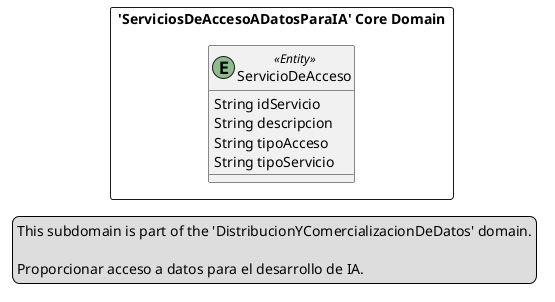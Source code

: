 @startuml

skinparam componentStyle uml2

package "'ServiciosDeAccesoADatosParaIA' Core Domain" <<Rectangle>> {
	class ServicioDeAcceso <<(E,DarkSeaGreen) Entity>> {
		String idServicio
		String descripcion
		String tipoAcceso
		String tipoServicio
	}
}
legend left
  This subdomain is part of the 'DistribucionYComercializacionDeDatos' domain.

  Proporcionar acceso a datos para el desarrollo de IA.
end legend


@enduml
